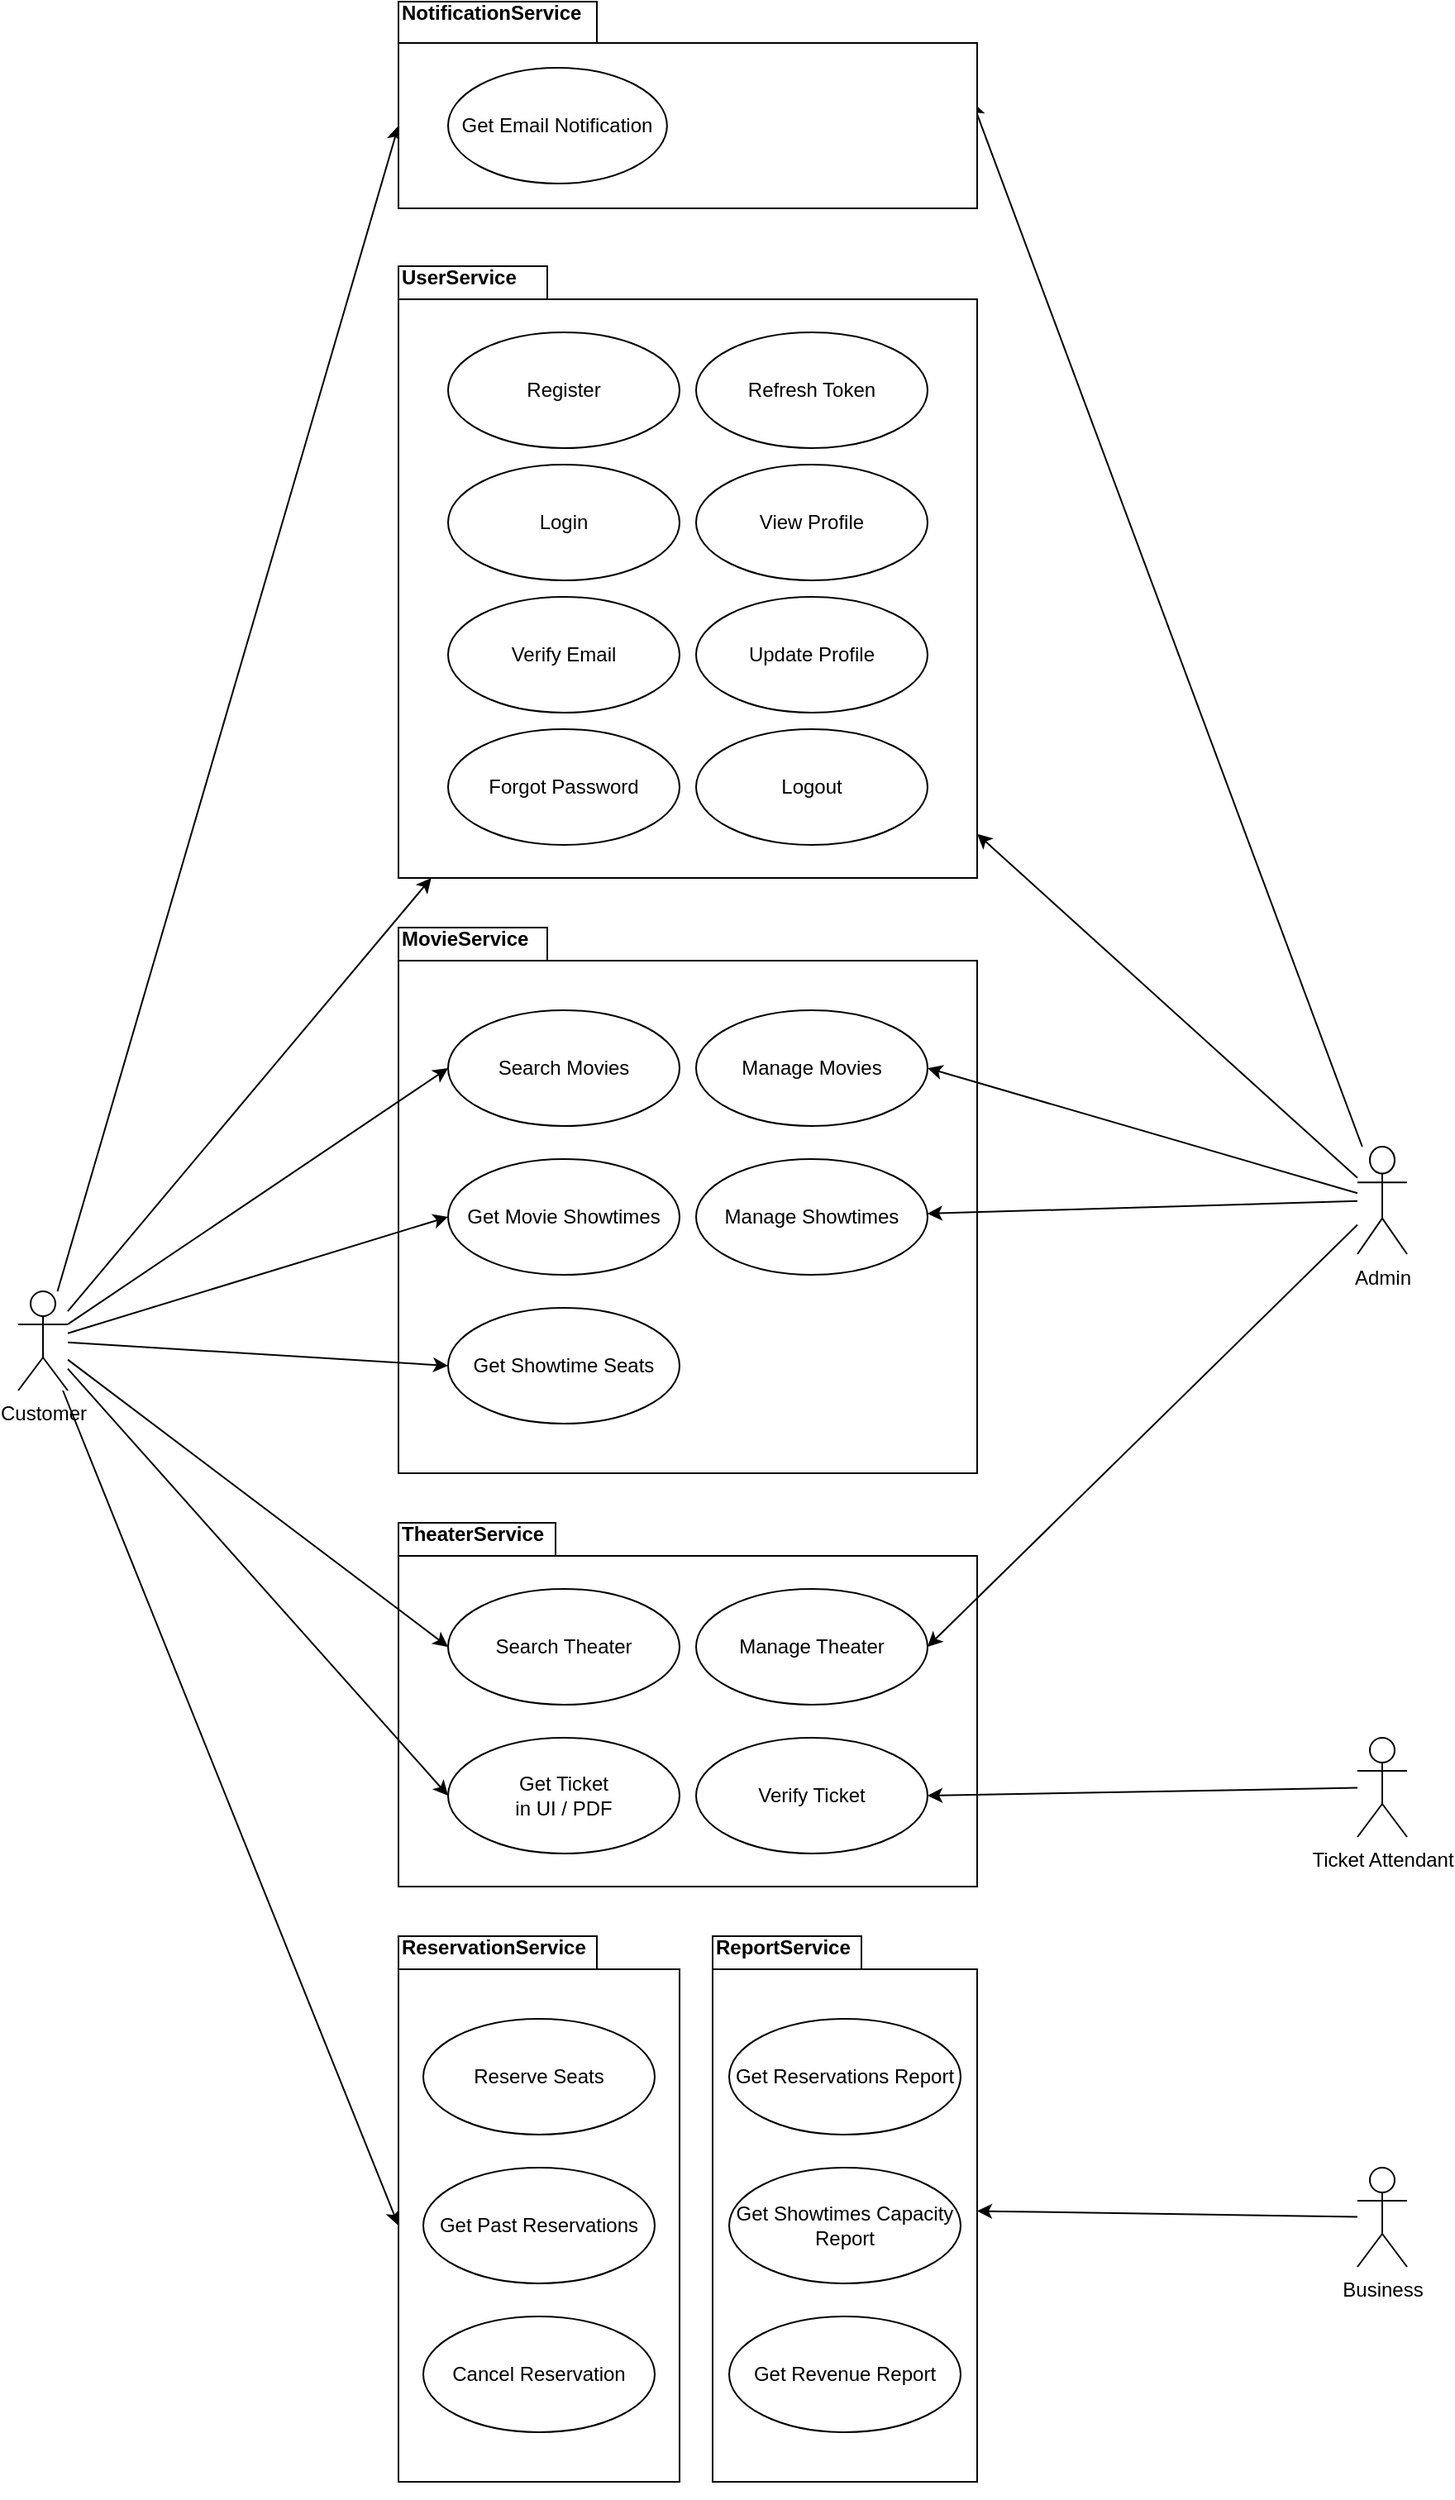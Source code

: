 <mxfile version="26.0.5" pages="1">
  <diagram id="vfE-g2H6PVnhEn2jICJz" name="Use Case">
    <mxGraphModel dx="1793" dy="951" grid="1" gridSize="10" guides="1" tooltips="1" connect="1" arrows="1" fold="1" page="1" pageScale="1" pageWidth="850" pageHeight="1100" math="0" shadow="0">
      <root>
        <mxCell id="0" />
        <mxCell id="1" parent="0" />
        <mxCell id="ZX2wrtlt-cWwv0UfnGJo-49" value="TheaterService" style="shape=folder;fontStyle=1;spacingTop=10;tabWidth=95;tabHeight=20;tabPosition=left;html=1;whiteSpace=wrap;verticalAlign=bottom;align=left;labelPosition=center;verticalLabelPosition=top;textDirection=ltr;spacingBottom=-16;" vertex="1" parent="1">
          <mxGeometry x="280" y="1110" width="350" height="220" as="geometry" />
        </mxCell>
        <mxCell id="ZX2wrtlt-cWwv0UfnGJo-2" value="Admin" style="shape=umlActor;verticalLabelPosition=bottom;verticalAlign=top;html=1;outlineConnect=0;" vertex="1" parent="1">
          <mxGeometry x="860" y="882.5" width="30" height="65" as="geometry" />
        </mxCell>
        <mxCell id="ZX2wrtlt-cWwv0UfnGJo-3" value="Customer" style="shape=umlActor;verticalLabelPosition=bottom;verticalAlign=top;html=1;outlineConnect=0;" vertex="1" parent="1">
          <mxGeometry x="50" y="970" width="30" height="60" as="geometry" />
        </mxCell>
        <mxCell id="ZX2wrtlt-cWwv0UfnGJo-13" value="MovieService" style="shape=folder;fontStyle=1;spacingTop=10;tabWidth=90;tabHeight=20;tabPosition=left;html=1;whiteSpace=wrap;verticalAlign=bottom;align=left;labelPosition=center;verticalLabelPosition=top;textDirection=ltr;spacingBottom=-16;" vertex="1" parent="1">
          <mxGeometry x="280" y="750" width="350" height="330" as="geometry" />
        </mxCell>
        <mxCell id="ZX2wrtlt-cWwv0UfnGJo-14" value="Manage Movies" style="ellipse;whiteSpace=wrap;html=1;" vertex="1" parent="1">
          <mxGeometry x="460" y="800" width="140" height="70" as="geometry" />
        </mxCell>
        <mxCell id="ZX2wrtlt-cWwv0UfnGJo-15" value="Search Movies" style="ellipse;whiteSpace=wrap;html=1;" vertex="1" parent="1">
          <mxGeometry x="310" y="800" width="140" height="70" as="geometry" />
        </mxCell>
        <mxCell id="ZX2wrtlt-cWwv0UfnGJo-16" value="Get Movie Showtimes" style="ellipse;whiteSpace=wrap;html=1;" vertex="1" parent="1">
          <mxGeometry x="310" y="890" width="140" height="70" as="geometry" />
        </mxCell>
        <mxCell id="ZX2wrtlt-cWwv0UfnGJo-17" value="Get Showtime Seats" style="ellipse;whiteSpace=wrap;html=1;" vertex="1" parent="1">
          <mxGeometry x="310" y="980" width="140" height="70" as="geometry" />
        </mxCell>
        <mxCell id="ZX2wrtlt-cWwv0UfnGJo-27" style="rounded=0;orthogonalLoop=1;jettySize=auto;html=1;entryX=0.992;entryY=0.485;entryDx=0;entryDy=0;entryPerimeter=0;" edge="1" parent="1" source="ZX2wrtlt-cWwv0UfnGJo-2" target="ZX2wrtlt-cWwv0UfnGJo-19">
          <mxGeometry relative="1" as="geometry" />
        </mxCell>
        <mxCell id="ZX2wrtlt-cWwv0UfnGJo-28" style="rounded=0;orthogonalLoop=1;jettySize=auto;html=1;entryX=0;entryY=0;entryDx=0;entryDy=75;entryPerimeter=0;" edge="1" parent="1" source="ZX2wrtlt-cWwv0UfnGJo-3" target="ZX2wrtlt-cWwv0UfnGJo-19">
          <mxGeometry relative="1" as="geometry">
            <mxPoint x="765" y="250" as="sourcePoint" />
            <mxPoint x="637" y="251" as="targetPoint" />
          </mxGeometry>
        </mxCell>
        <mxCell id="ZX2wrtlt-cWwv0UfnGJo-29" style="rounded=0;orthogonalLoop=1;jettySize=auto;html=1;" edge="1" parent="1" source="ZX2wrtlt-cWwv0UfnGJo-2" target="ZX2wrtlt-cWwv0UfnGJo-12">
          <mxGeometry relative="1" as="geometry">
            <mxPoint x="775" y="260" as="sourcePoint" />
            <mxPoint x="647" y="261" as="targetPoint" />
          </mxGeometry>
        </mxCell>
        <mxCell id="ZX2wrtlt-cWwv0UfnGJo-30" style="rounded=0;orthogonalLoop=1;jettySize=auto;html=1;" edge="1" parent="1" source="ZX2wrtlt-cWwv0UfnGJo-3" target="ZX2wrtlt-cWwv0UfnGJo-12">
          <mxGeometry relative="1" as="geometry">
            <mxPoint x="785" y="270" as="sourcePoint" />
            <mxPoint x="657" y="271" as="targetPoint" />
          </mxGeometry>
        </mxCell>
        <mxCell id="ZX2wrtlt-cWwv0UfnGJo-31" value="" style="group" vertex="1" connectable="0" parent="1">
          <mxGeometry x="280" y="190" width="350" height="125" as="geometry" />
        </mxCell>
        <mxCell id="ZX2wrtlt-cWwv0UfnGJo-19" value="NotificationService" style="shape=folder;fontStyle=1;spacingTop=10;tabWidth=120;tabHeight=25;tabPosition=left;html=1;whiteSpace=wrap;verticalAlign=bottom;align=left;labelPosition=center;verticalLabelPosition=top;textDirection=ltr;spacingBottom=-16;" vertex="1" parent="ZX2wrtlt-cWwv0UfnGJo-31">
          <mxGeometry width="350" height="125" as="geometry" />
        </mxCell>
        <mxCell id="ZX2wrtlt-cWwv0UfnGJo-20" value="Get Email Notification" style="ellipse;whiteSpace=wrap;html=1;" vertex="1" parent="ZX2wrtlt-cWwv0UfnGJo-31">
          <mxGeometry x="29.999" y="40" width="132.432" height="70" as="geometry" />
        </mxCell>
        <mxCell id="ZX2wrtlt-cWwv0UfnGJo-32" value="" style="group" vertex="1" connectable="0" parent="1">
          <mxGeometry x="280" y="350" width="350" height="370" as="geometry" />
        </mxCell>
        <mxCell id="ZX2wrtlt-cWwv0UfnGJo-12" value="UserService" style="shape=folder;fontStyle=1;spacingTop=10;tabWidth=90;tabHeight=20;tabPosition=left;html=1;whiteSpace=wrap;verticalAlign=bottom;align=left;labelPosition=center;verticalLabelPosition=top;textDirection=ltr;spacingBottom=-16;" vertex="1" parent="ZX2wrtlt-cWwv0UfnGJo-32">
          <mxGeometry width="350" height="370" as="geometry" />
        </mxCell>
        <mxCell id="ZX2wrtlt-cWwv0UfnGJo-4" value="Verify Email" style="ellipse;whiteSpace=wrap;html=1;" vertex="1" parent="ZX2wrtlt-cWwv0UfnGJo-32">
          <mxGeometry x="30" y="200" width="140" height="70" as="geometry" />
        </mxCell>
        <mxCell id="ZX2wrtlt-cWwv0UfnGJo-5" value="Forgot Password" style="ellipse;whiteSpace=wrap;html=1;" vertex="1" parent="ZX2wrtlt-cWwv0UfnGJo-32">
          <mxGeometry x="30" y="280" width="140" height="70" as="geometry" />
        </mxCell>
        <mxCell id="ZX2wrtlt-cWwv0UfnGJo-6" value="Login" style="ellipse;whiteSpace=wrap;html=1;" vertex="1" parent="ZX2wrtlt-cWwv0UfnGJo-32">
          <mxGeometry x="30" y="120" width="140" height="70" as="geometry" />
        </mxCell>
        <mxCell id="ZX2wrtlt-cWwv0UfnGJo-7" value="Refresh Token" style="ellipse;whiteSpace=wrap;html=1;" vertex="1" parent="ZX2wrtlt-cWwv0UfnGJo-32">
          <mxGeometry x="180" y="40" width="140" height="70" as="geometry" />
        </mxCell>
        <mxCell id="ZX2wrtlt-cWwv0UfnGJo-8" value="View Profile" style="ellipse;whiteSpace=wrap;html=1;" vertex="1" parent="ZX2wrtlt-cWwv0UfnGJo-32">
          <mxGeometry x="180" y="120" width="140" height="70" as="geometry" />
        </mxCell>
        <mxCell id="ZX2wrtlt-cWwv0UfnGJo-9" value="Update Profile" style="ellipse;whiteSpace=wrap;html=1;" vertex="1" parent="ZX2wrtlt-cWwv0UfnGJo-32">
          <mxGeometry x="180" y="200" width="140" height="70" as="geometry" />
        </mxCell>
        <mxCell id="ZX2wrtlt-cWwv0UfnGJo-10" value="Logout" style="ellipse;whiteSpace=wrap;html=1;" vertex="1" parent="ZX2wrtlt-cWwv0UfnGJo-32">
          <mxGeometry x="180" y="280" width="140" height="70" as="geometry" />
        </mxCell>
        <mxCell id="ZX2wrtlt-cWwv0UfnGJo-11" value="Register" style="ellipse;whiteSpace=wrap;html=1;" vertex="1" parent="ZX2wrtlt-cWwv0UfnGJo-32">
          <mxGeometry x="30" y="40" width="140" height="70" as="geometry" />
        </mxCell>
        <mxCell id="ZX2wrtlt-cWwv0UfnGJo-33" value="" style="group" vertex="1" connectable="0" parent="1">
          <mxGeometry x="470" y="1360" width="200" height="340" as="geometry" />
        </mxCell>
        <mxCell id="ZX2wrtlt-cWwv0UfnGJo-18" value="ReportService" style="shape=folder;fontStyle=1;spacingTop=10;tabWidth=90;tabHeight=20;tabPosition=left;html=1;whiteSpace=wrap;verticalAlign=bottom;align=left;labelPosition=center;verticalLabelPosition=top;textDirection=ltr;spacingBottom=-16;" vertex="1" parent="ZX2wrtlt-cWwv0UfnGJo-33">
          <mxGeometry width="160" height="330" as="geometry" />
        </mxCell>
        <mxCell id="ZX2wrtlt-cWwv0UfnGJo-21" value="Get Reservations Report" style="ellipse;whiteSpace=wrap;html=1;" vertex="1" parent="ZX2wrtlt-cWwv0UfnGJo-33">
          <mxGeometry x="10" y="50" width="140" height="70" as="geometry" />
        </mxCell>
        <mxCell id="ZX2wrtlt-cWwv0UfnGJo-22" value="Get Showtimes Capacity Report" style="ellipse;whiteSpace=wrap;html=1;" vertex="1" parent="ZX2wrtlt-cWwv0UfnGJo-33">
          <mxGeometry x="10" y="140" width="140" height="70" as="geometry" />
        </mxCell>
        <mxCell id="ZX2wrtlt-cWwv0UfnGJo-23" value="Get Revenue Report" style="ellipse;whiteSpace=wrap;html=1;" vertex="1" parent="ZX2wrtlt-cWwv0UfnGJo-33">
          <mxGeometry x="10" y="230" width="140" height="70" as="geometry" />
        </mxCell>
        <mxCell id="ZX2wrtlt-cWwv0UfnGJo-38" style="rounded=0;orthogonalLoop=1;jettySize=auto;html=1;entryX=0;entryY=0.5;entryDx=0;entryDy=0;" edge="1" parent="1" source="ZX2wrtlt-cWwv0UfnGJo-3" target="ZX2wrtlt-cWwv0UfnGJo-15">
          <mxGeometry relative="1" as="geometry">
            <mxPoint x="100" y="703" as="sourcePoint" />
            <mxPoint x="290" y="621" as="targetPoint" />
          </mxGeometry>
        </mxCell>
        <mxCell id="ZX2wrtlt-cWwv0UfnGJo-39" style="rounded=0;orthogonalLoop=1;jettySize=auto;html=1;entryX=0;entryY=0.5;entryDx=0;entryDy=0;" edge="1" parent="1" source="ZX2wrtlt-cWwv0UfnGJo-3" target="ZX2wrtlt-cWwv0UfnGJo-16">
          <mxGeometry relative="1" as="geometry">
            <mxPoint x="110" y="713" as="sourcePoint" />
            <mxPoint x="300" y="631" as="targetPoint" />
          </mxGeometry>
        </mxCell>
        <mxCell id="ZX2wrtlt-cWwv0UfnGJo-40" style="rounded=0;orthogonalLoop=1;jettySize=auto;html=1;entryX=0;entryY=0.5;entryDx=0;entryDy=0;" edge="1" parent="1" source="ZX2wrtlt-cWwv0UfnGJo-3" target="ZX2wrtlt-cWwv0UfnGJo-17">
          <mxGeometry relative="1" as="geometry">
            <mxPoint x="120" y="723" as="sourcePoint" />
            <mxPoint x="310" y="641" as="targetPoint" />
          </mxGeometry>
        </mxCell>
        <mxCell id="ZX2wrtlt-cWwv0UfnGJo-41" style="rounded=0;orthogonalLoop=1;jettySize=auto;html=1;entryX=0;entryY=0;entryDx=0;entryDy=175;entryPerimeter=0;" edge="1" parent="1" source="ZX2wrtlt-cWwv0UfnGJo-3" target="ZX2wrtlt-cWwv0UfnGJo-34">
          <mxGeometry relative="1" as="geometry">
            <mxPoint x="130" y="733" as="sourcePoint" />
            <mxPoint x="320" y="651" as="targetPoint" />
          </mxGeometry>
        </mxCell>
        <mxCell id="ZX2wrtlt-cWwv0UfnGJo-42" style="rounded=0;orthogonalLoop=1;jettySize=auto;html=1;entryX=1;entryY=0.5;entryDx=0;entryDy=0;" edge="1" parent="1" source="ZX2wrtlt-cWwv0UfnGJo-2" target="ZX2wrtlt-cWwv0UfnGJo-14">
          <mxGeometry relative="1" as="geometry">
            <mxPoint x="140" y="743" as="sourcePoint" />
            <mxPoint x="330" y="661" as="targetPoint" />
          </mxGeometry>
        </mxCell>
        <mxCell id="ZX2wrtlt-cWwv0UfnGJo-43" value="" style="group" vertex="1" connectable="0" parent="1">
          <mxGeometry x="280" y="1360" width="210" height="330" as="geometry" />
        </mxCell>
        <mxCell id="ZX2wrtlt-cWwv0UfnGJo-34" value="ReservationService" style="shape=folder;fontStyle=1;spacingTop=10;tabWidth=120;tabHeight=20;tabPosition=left;html=1;whiteSpace=wrap;verticalAlign=bottom;align=left;labelPosition=center;verticalLabelPosition=top;textDirection=ltr;spacingBottom=-16;" vertex="1" parent="ZX2wrtlt-cWwv0UfnGJo-43">
          <mxGeometry width="170" height="330" as="geometry" />
        </mxCell>
        <mxCell id="ZX2wrtlt-cWwv0UfnGJo-35" value="Reserve Seats" style="ellipse;whiteSpace=wrap;html=1;" vertex="1" parent="ZX2wrtlt-cWwv0UfnGJo-43">
          <mxGeometry x="15" y="50" width="140" height="70" as="geometry" />
        </mxCell>
        <mxCell id="ZX2wrtlt-cWwv0UfnGJo-36" value="Get Past Reservations" style="ellipse;whiteSpace=wrap;html=1;" vertex="1" parent="ZX2wrtlt-cWwv0UfnGJo-43">
          <mxGeometry x="15" y="140" width="140" height="70" as="geometry" />
        </mxCell>
        <mxCell id="ZX2wrtlt-cWwv0UfnGJo-37" value="Cancel Reservation" style="ellipse;whiteSpace=wrap;html=1;" vertex="1" parent="ZX2wrtlt-cWwv0UfnGJo-43">
          <mxGeometry x="15" y="230" width="140" height="70" as="geometry" />
        </mxCell>
        <mxCell id="ZX2wrtlt-cWwv0UfnGJo-47" value="Manage Showtimes" style="ellipse;whiteSpace=wrap;html=1;" vertex="1" parent="1">
          <mxGeometry x="460" y="890" width="140" height="70" as="geometry" />
        </mxCell>
        <mxCell id="ZX2wrtlt-cWwv0UfnGJo-52" style="rounded=0;orthogonalLoop=1;jettySize=auto;html=1;entryX=0;entryY=0.5;entryDx=0;entryDy=0;" edge="1" parent="1" source="ZX2wrtlt-cWwv0UfnGJo-3" target="ZX2wrtlt-cWwv0UfnGJo-45">
          <mxGeometry relative="1" as="geometry">
            <mxPoint x="100" y="730" as="sourcePoint" />
            <mxPoint x="320" y="1025" as="targetPoint" />
          </mxGeometry>
        </mxCell>
        <mxCell id="ZX2wrtlt-cWwv0UfnGJo-53" style="rounded=0;orthogonalLoop=1;jettySize=auto;html=1;entryX=0;entryY=0.5;entryDx=0;entryDy=0;" edge="1" parent="1" source="ZX2wrtlt-cWwv0UfnGJo-3" target="ZX2wrtlt-cWwv0UfnGJo-46">
          <mxGeometry relative="1" as="geometry">
            <mxPoint x="110" y="740" as="sourcePoint" />
            <mxPoint x="330" y="1035" as="targetPoint" />
          </mxGeometry>
        </mxCell>
        <mxCell id="ZX2wrtlt-cWwv0UfnGJo-54" style="rounded=0;orthogonalLoop=1;jettySize=auto;html=1;entryX=1;entryY=0.5;entryDx=0;entryDy=0;" edge="1" parent="1" source="ZX2wrtlt-cWwv0UfnGJo-2" target="ZX2wrtlt-cWwv0UfnGJo-44">
          <mxGeometry relative="1" as="geometry">
            <mxPoint x="120" y="750" as="sourcePoint" />
            <mxPoint x="340" y="1045" as="targetPoint" />
          </mxGeometry>
        </mxCell>
        <mxCell id="ZX2wrtlt-cWwv0UfnGJo-58" value="Ticket Attendant" style="shape=umlActor;verticalLabelPosition=bottom;verticalAlign=top;html=1;outlineConnect=0;" vertex="1" parent="1">
          <mxGeometry x="860" y="1240" width="30" height="60" as="geometry" />
        </mxCell>
        <mxCell id="ZX2wrtlt-cWwv0UfnGJo-44" value="Manage Theater" style="ellipse;whiteSpace=wrap;html=1;" vertex="1" parent="1">
          <mxGeometry x="460" y="1150" width="140" height="70" as="geometry" />
        </mxCell>
        <mxCell id="ZX2wrtlt-cWwv0UfnGJo-45" value="Search Theater" style="ellipse;whiteSpace=wrap;html=1;" vertex="1" parent="1">
          <mxGeometry x="310" y="1150" width="140" height="70" as="geometry" />
        </mxCell>
        <mxCell id="ZX2wrtlt-cWwv0UfnGJo-46" value="Get Ticket&lt;div&gt;in UI / PDF&lt;/div&gt;" style="ellipse;whiteSpace=wrap;html=1;" vertex="1" parent="1">
          <mxGeometry x="310" y="1240" width="140" height="70" as="geometry" />
        </mxCell>
        <mxCell id="ZX2wrtlt-cWwv0UfnGJo-60" value="Verify Ticket" style="ellipse;whiteSpace=wrap;html=1;" vertex="1" parent="1">
          <mxGeometry x="460" y="1240" width="140" height="70" as="geometry" />
        </mxCell>
        <mxCell id="ZX2wrtlt-cWwv0UfnGJo-62" style="rounded=0;orthogonalLoop=1;jettySize=auto;html=1;" edge="1" parent="1" source="ZX2wrtlt-cWwv0UfnGJo-2" target="ZX2wrtlt-cWwv0UfnGJo-47">
          <mxGeometry relative="1" as="geometry">
            <mxPoint x="1030" y="925" as="sourcePoint" />
            <mxPoint x="610" y="845" as="targetPoint" />
          </mxGeometry>
        </mxCell>
        <mxCell id="ZX2wrtlt-cWwv0UfnGJo-63" style="rounded=0;orthogonalLoop=1;jettySize=auto;html=1;entryX=1;entryY=0.5;entryDx=0;entryDy=0;" edge="1" parent="1" source="ZX2wrtlt-cWwv0UfnGJo-58" target="ZX2wrtlt-cWwv0UfnGJo-60">
          <mxGeometry relative="1" as="geometry">
            <mxPoint x="1030" y="937" as="sourcePoint" />
            <mxPoint x="610" y="1195" as="targetPoint" />
          </mxGeometry>
        </mxCell>
        <mxCell id="ZX2wrtlt-cWwv0UfnGJo-66" value="Business" style="shape=umlActor;verticalLabelPosition=bottom;verticalAlign=top;html=1;outlineConnect=0;" vertex="1" parent="1">
          <mxGeometry x="860" y="1500" width="30" height="60" as="geometry" />
        </mxCell>
        <mxCell id="ZX2wrtlt-cWwv0UfnGJo-67" style="rounded=0;orthogonalLoop=1;jettySize=auto;html=1;" edge="1" parent="1" source="ZX2wrtlt-cWwv0UfnGJo-66" target="ZX2wrtlt-cWwv0UfnGJo-18">
          <mxGeometry relative="1" as="geometry">
            <mxPoint x="1030" y="1285" as="sourcePoint" />
            <mxPoint x="610" y="1285" as="targetPoint" />
          </mxGeometry>
        </mxCell>
      </root>
    </mxGraphModel>
  </diagram>
</mxfile>
